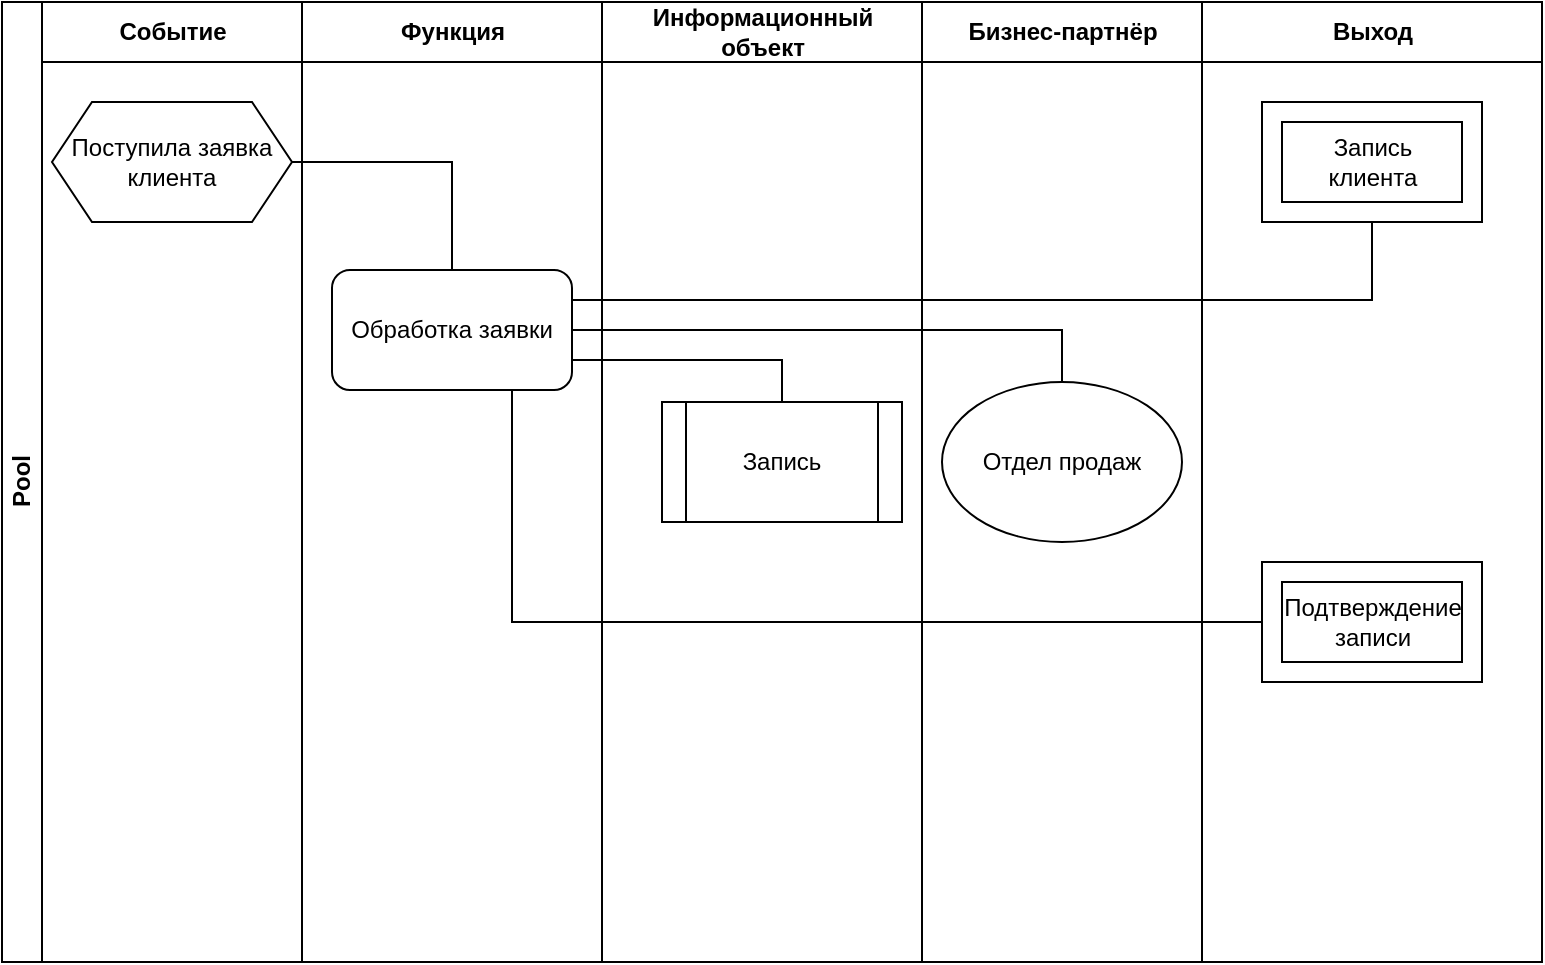 <mxfile version="13.7.3" type="device"><diagram id="_g3qmmm-SZjTBoa4FpKw" name="Страница 1"><mxGraphModel dx="1742" dy="881" grid="0" gridSize="10" guides="1" tooltips="1" connect="1" arrows="1" fold="1" page="1" pageScale="1" pageWidth="1169" pageHeight="827" math="0" shadow="0"><root><mxCell id="0"/><mxCell id="1" parent="0"/><mxCell id="7OmzV66LiTezKiaOv6Di-1" value="Pool" style="swimlane;html=1;childLayout=stackLayout;resizeParent=1;resizeParentMax=0;startSize=20;horizontal=0;horizontalStack=1;" vertex="1" parent="1"><mxGeometry x="170" y="250" width="770" height="480" as="geometry"/></mxCell><mxCell id="7OmzV66LiTezKiaOv6Di-10" value="Событие" style="swimlane;html=1;startSize=30;" vertex="1" parent="7OmzV66LiTezKiaOv6Di-1"><mxGeometry x="20" width="130" height="480" as="geometry"/></mxCell><mxCell id="7OmzV66LiTezKiaOv6Di-11" value="Поступила заявка клиента" style="shape=hexagon;perimeter=hexagonPerimeter2;whiteSpace=wrap;html=1;fixedSize=1;" vertex="1" parent="7OmzV66LiTezKiaOv6Di-10"><mxGeometry x="5" y="50" width="120" height="60" as="geometry"/></mxCell><mxCell id="7OmzV66LiTezKiaOv6Di-9" value="Функция" style="swimlane;html=1;startSize=30;" vertex="1" parent="7OmzV66LiTezKiaOv6Di-1"><mxGeometry x="150" width="150" height="480" as="geometry"/></mxCell><mxCell id="7OmzV66LiTezKiaOv6Di-12" value="Обработка заявки" style="rounded=1;whiteSpace=wrap;html=1;" vertex="1" parent="7OmzV66LiTezKiaOv6Di-9"><mxGeometry x="15" y="134" width="120" height="60" as="geometry"/></mxCell><mxCell id="7OmzV66LiTezKiaOv6Di-8" value="Информационный&lt;br&gt;объект" style="swimlane;html=1;startSize=30;" vertex="1" parent="7OmzV66LiTezKiaOv6Di-1"><mxGeometry x="300" width="160" height="480" as="geometry"/></mxCell><mxCell id="7OmzV66LiTezKiaOv6Di-18" value="Запись" style="shape=process;whiteSpace=wrap;html=1;backgroundOutline=1;fontSize=12;" vertex="1" parent="7OmzV66LiTezKiaOv6Di-8"><mxGeometry x="30" y="200" width="120" height="60" as="geometry"/></mxCell><mxCell id="7OmzV66LiTezKiaOv6Di-7" value="Бизнес-партнёр" style="swimlane;html=1;startSize=30;" vertex="1" parent="7OmzV66LiTezKiaOv6Di-1"><mxGeometry x="460" width="140" height="480" as="geometry"/></mxCell><mxCell id="7OmzV66LiTezKiaOv6Di-20" value="Отдел продаж" style="ellipse;whiteSpace=wrap;html=1;fontSize=12;" vertex="1" parent="7OmzV66LiTezKiaOv6Di-7"><mxGeometry x="10" y="190" width="120" height="80" as="geometry"/></mxCell><mxCell id="7OmzV66LiTezKiaOv6Di-2" value="Выход" style="swimlane;html=1;startSize=30;" vertex="1" parent="7OmzV66LiTezKiaOv6Di-1"><mxGeometry x="600" width="170" height="480" as="geometry"/></mxCell><mxCell id="7OmzV66LiTezKiaOv6Di-23" value="" style="verticalLabelPosition=bottom;verticalAlign=top;html=1;shape=mxgraph.basic.frame;dx=10;" vertex="1" parent="7OmzV66LiTezKiaOv6Di-2"><mxGeometry x="30" y="280" width="110" height="60" as="geometry"/></mxCell><mxCell id="7OmzV66LiTezKiaOv6Di-15" value="Подтверждение записи" style="text;strokeColor=none;fillColor=none;html=1;fontSize=12;fontStyle=0;verticalAlign=middle;align=center;whiteSpace=wrap;" vertex="1" parent="7OmzV66LiTezKiaOv6Di-2"><mxGeometry x="42.5" y="290" width="85" height="40" as="geometry"/></mxCell><mxCell id="7OmzV66LiTezKiaOv6Di-22" value="Запись клиента" style="text;strokeColor=none;fillColor=none;html=1;fontSize=12;fontStyle=0;verticalAlign=middle;align=center;whiteSpace=wrap;" vertex="1" parent="7OmzV66LiTezKiaOv6Di-2"><mxGeometry x="42.5" y="60" width="85" height="40" as="geometry"/></mxCell><mxCell id="7OmzV66LiTezKiaOv6Di-14" value="" style="verticalLabelPosition=bottom;verticalAlign=top;html=1;shape=mxgraph.basic.frame;dx=10;" vertex="1" parent="7OmzV66LiTezKiaOv6Di-2"><mxGeometry x="30" y="50" width="110" height="60" as="geometry"/></mxCell><mxCell id="7OmzV66LiTezKiaOv6Di-13" style="edgeStyle=orthogonalEdgeStyle;rounded=0;orthogonalLoop=1;jettySize=auto;html=1;exitX=1;exitY=0.5;exitDx=0;exitDy=0;entryX=0.5;entryY=0;entryDx=0;entryDy=0;endArrow=none;endFill=0;" edge="1" parent="7OmzV66LiTezKiaOv6Di-1" source="7OmzV66LiTezKiaOv6Di-11" target="7OmzV66LiTezKiaOv6Di-12"><mxGeometry relative="1" as="geometry"/></mxCell><mxCell id="7OmzV66LiTezKiaOv6Di-16" style="edgeStyle=orthogonalEdgeStyle;rounded=0;orthogonalLoop=1;jettySize=auto;html=1;exitX=1;exitY=0.25;exitDx=0;exitDy=0;entryX=0.5;entryY=1;entryDx=0;entryDy=0;entryPerimeter=0;endArrow=none;endFill=0;fontSize=12;" edge="1" parent="7OmzV66LiTezKiaOv6Di-1" source="7OmzV66LiTezKiaOv6Di-12" target="7OmzV66LiTezKiaOv6Di-14"><mxGeometry relative="1" as="geometry"/></mxCell><mxCell id="7OmzV66LiTezKiaOv6Di-19" style="edgeStyle=orthogonalEdgeStyle;rounded=0;orthogonalLoop=1;jettySize=auto;html=1;exitX=1;exitY=0.75;exitDx=0;exitDy=0;entryX=0.5;entryY=0;entryDx=0;entryDy=0;endArrow=none;endFill=0;fontSize=12;" edge="1" parent="7OmzV66LiTezKiaOv6Di-1" source="7OmzV66LiTezKiaOv6Di-12" target="7OmzV66LiTezKiaOv6Di-18"><mxGeometry relative="1" as="geometry"/></mxCell><mxCell id="7OmzV66LiTezKiaOv6Di-21" style="edgeStyle=orthogonalEdgeStyle;rounded=0;orthogonalLoop=1;jettySize=auto;html=1;exitX=1;exitY=0.5;exitDx=0;exitDy=0;entryX=0.5;entryY=0;entryDx=0;entryDy=0;endArrow=none;endFill=0;fontSize=12;" edge="1" parent="7OmzV66LiTezKiaOv6Di-1" source="7OmzV66LiTezKiaOv6Di-12" target="7OmzV66LiTezKiaOv6Di-20"><mxGeometry relative="1" as="geometry"/></mxCell><mxCell id="7OmzV66LiTezKiaOv6Di-24" style="edgeStyle=orthogonalEdgeStyle;rounded=0;orthogonalLoop=1;jettySize=auto;html=1;exitX=0.75;exitY=1;exitDx=0;exitDy=0;entryX=0;entryY=0.5;entryDx=0;entryDy=0;entryPerimeter=0;endArrow=none;endFill=0;fontSize=12;" edge="1" parent="7OmzV66LiTezKiaOv6Di-1" source="7OmzV66LiTezKiaOv6Di-12" target="7OmzV66LiTezKiaOv6Di-23"><mxGeometry relative="1" as="geometry"/></mxCell></root></mxGraphModel></diagram></mxfile>